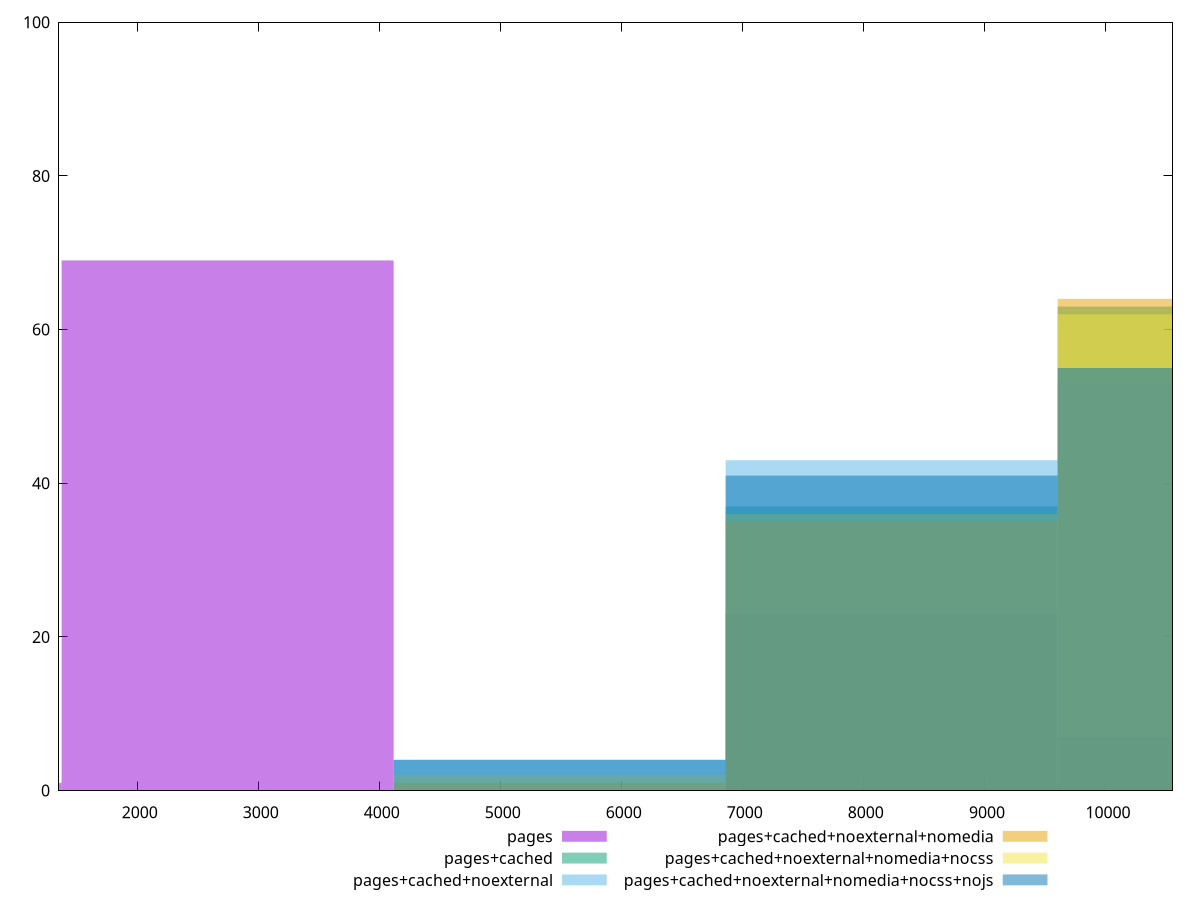 reset

$pages <<EOF
0 1
2743.2268819267206 69
8229.680645780161 23
10972.907527706882 7
EOF

$pagesCached <<EOF
8229.680645780161 37
10972.907527706882 63
EOF

$pagesCachedNoexternal <<EOF
10972.907527706882 53
8229.680645780161 43
5486.453763853441 4
EOF

$pagesCachedNoexternalNomedia <<EOF
10972.907527706882 64
8229.680645780161 35
5486.453763853441 1
EOF

$pagesCachedNoexternalNomediaNocss <<EOF
10972.907527706882 62
5486.453763853441 2
8229.680645780161 36
EOF

$pagesCachedNoexternalNomediaNocssNojs <<EOF
10972.907527706882 55
8229.680645780161 41
5486.453763853441 4
EOF

set key outside below
set boxwidth 2743.2268819267206
set xrange [1350:10550]
set yrange [0:100]
set trange [0:100]
set style fill transparent solid 0.5 noborder
set terminal svg size 640, 540 enhanced background rgb 'white'
set output "reprap/uses-text-compression/comparison/histogram/all_raw.svg"

plot $pages title "pages" with boxes, \
     $pagesCached title "pages+cached" with boxes, \
     $pagesCachedNoexternal title "pages+cached+noexternal" with boxes, \
     $pagesCachedNoexternalNomedia title "pages+cached+noexternal+nomedia" with boxes, \
     $pagesCachedNoexternalNomediaNocss title "pages+cached+noexternal+nomedia+nocss" with boxes, \
     $pagesCachedNoexternalNomediaNocssNojs title "pages+cached+noexternal+nomedia+nocss+nojs" with boxes

reset
